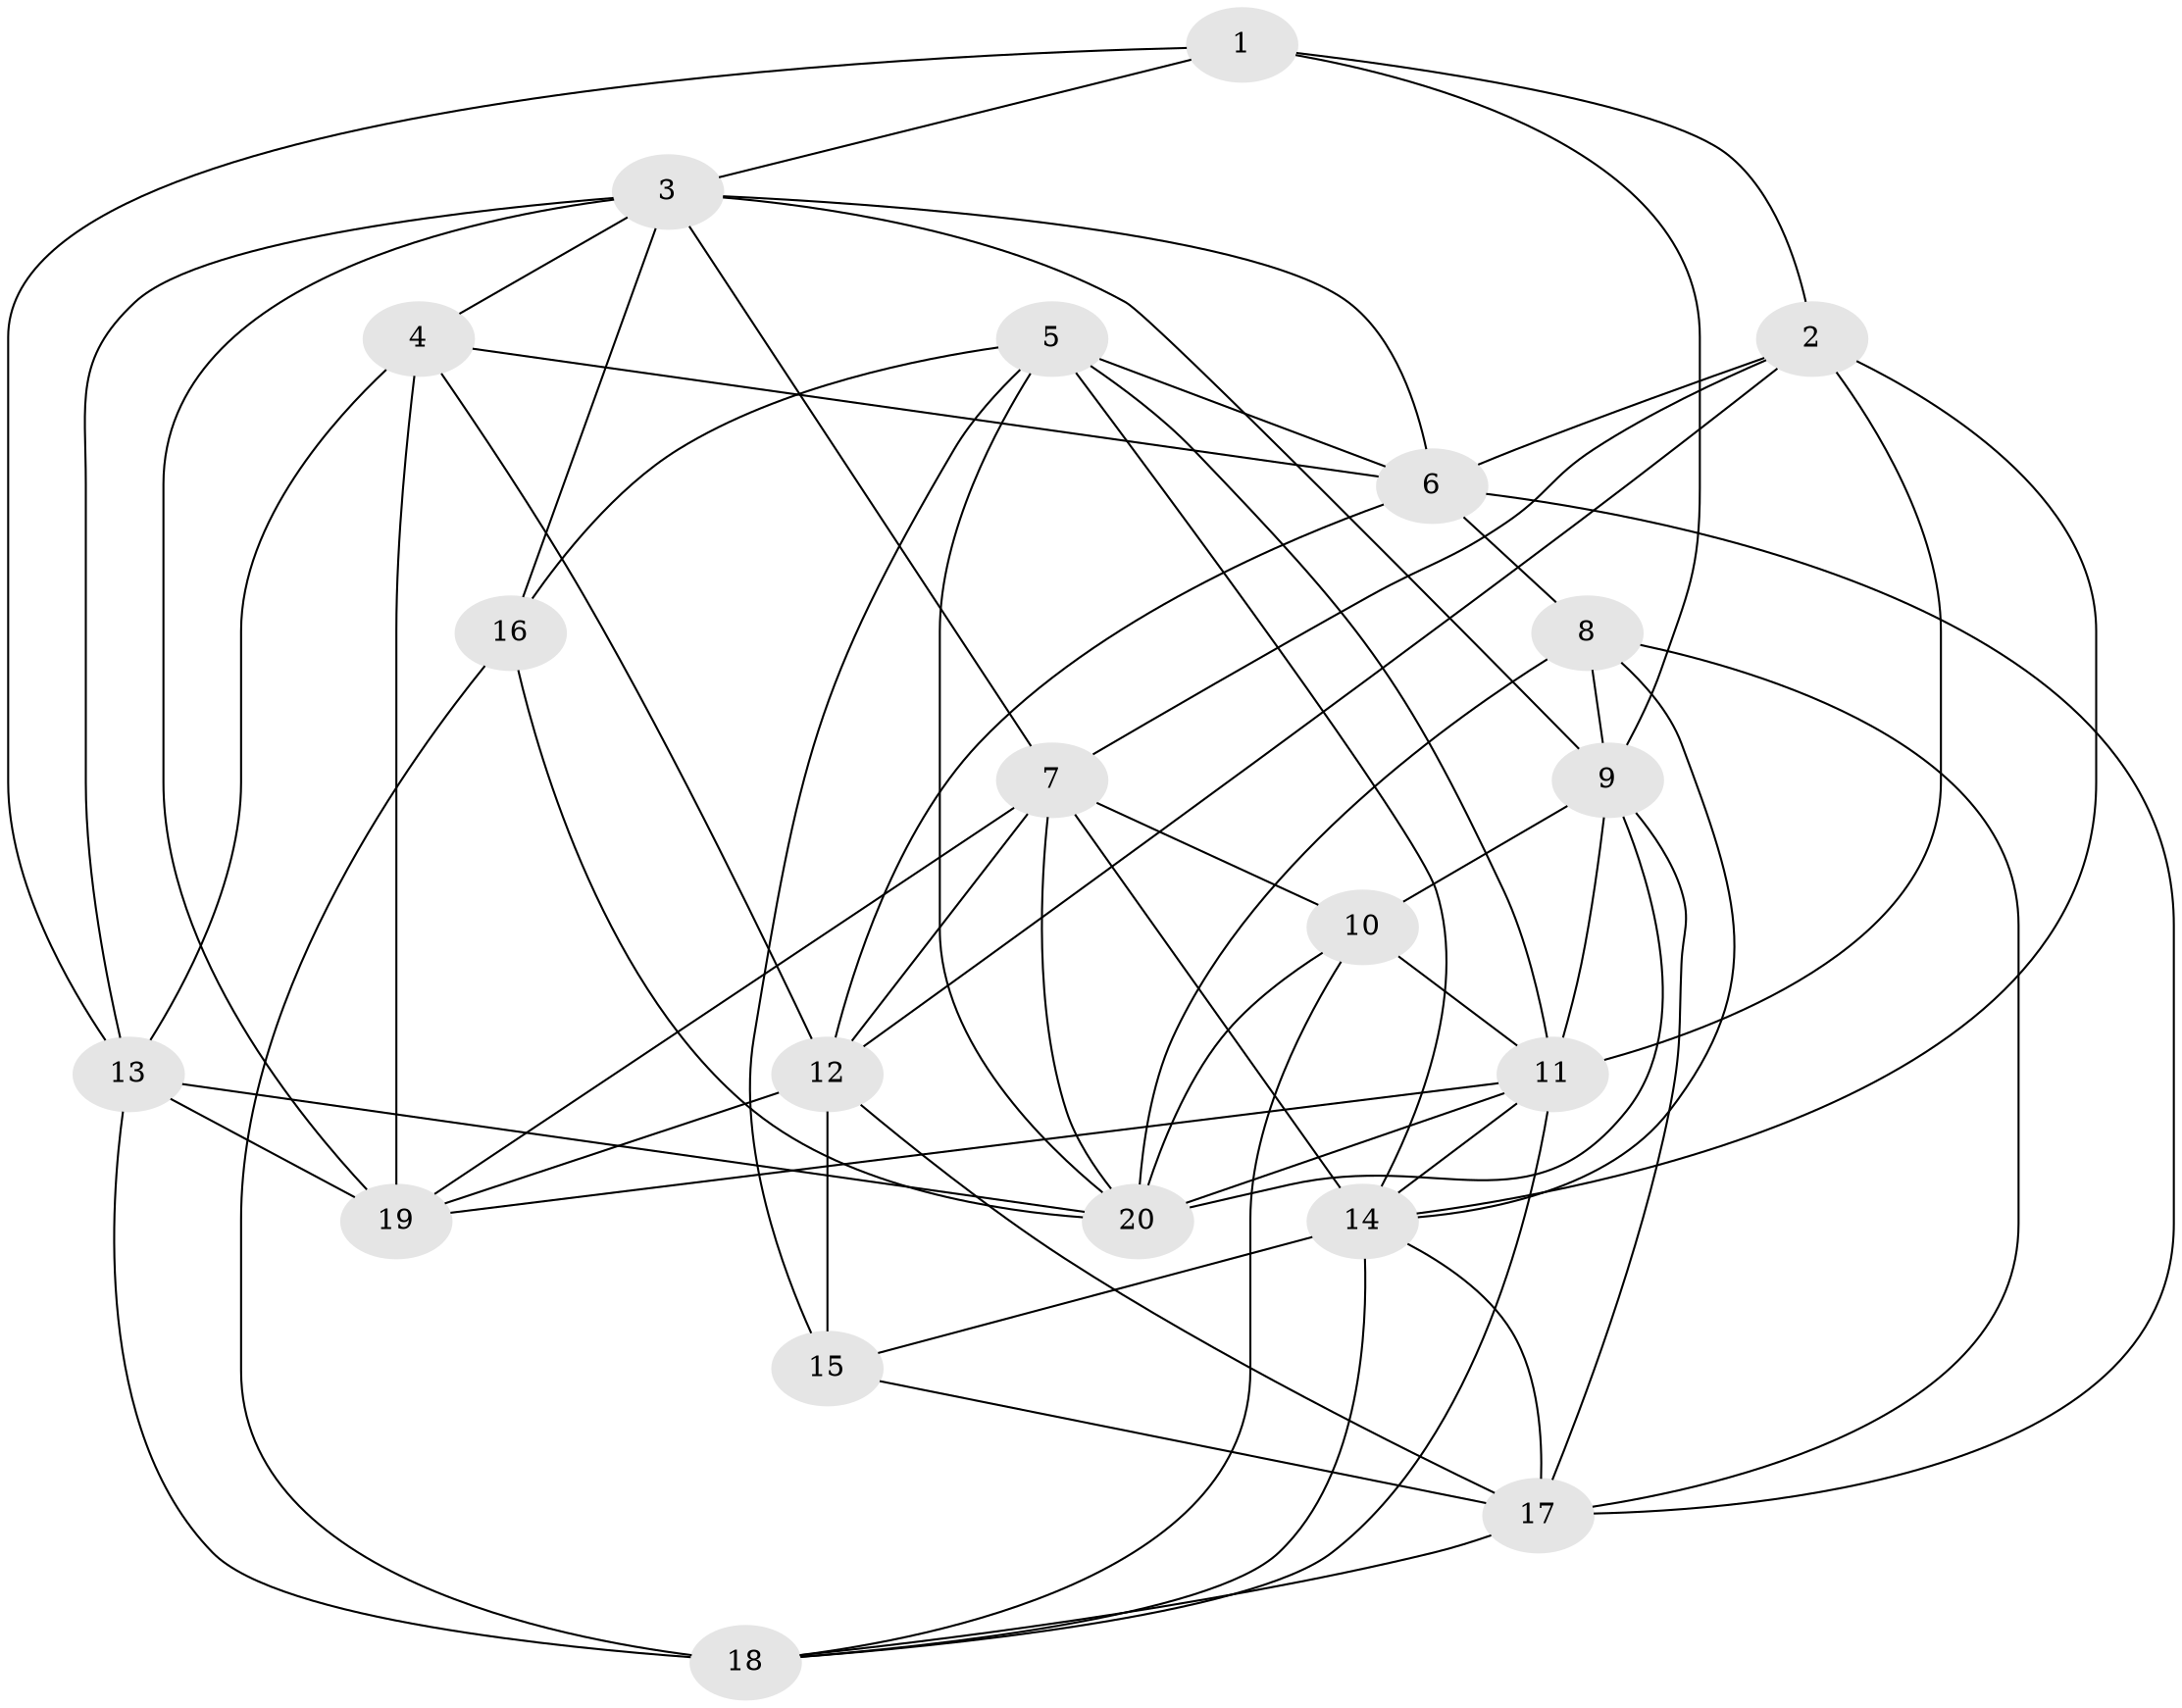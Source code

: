 // original degree distribution, {4: 1.0}
// Generated by graph-tools (version 1.1) at 2025/38/03/04/25 23:38:10]
// undirected, 20 vertices, 62 edges
graph export_dot {
  node [color=gray90,style=filled];
  1;
  2;
  3;
  4;
  5;
  6;
  7;
  8;
  9;
  10;
  11;
  12;
  13;
  14;
  15;
  16;
  17;
  18;
  19;
  20;
  1 -- 2 [weight=1.0];
  1 -- 3 [weight=1.0];
  1 -- 9 [weight=1.0];
  1 -- 13 [weight=1.0];
  2 -- 6 [weight=2.0];
  2 -- 7 [weight=1.0];
  2 -- 11 [weight=1.0];
  2 -- 12 [weight=1.0];
  2 -- 14 [weight=2.0];
  3 -- 4 [weight=1.0];
  3 -- 6 [weight=1.0];
  3 -- 7 [weight=1.0];
  3 -- 9 [weight=1.0];
  3 -- 13 [weight=1.0];
  3 -- 16 [weight=1.0];
  3 -- 19 [weight=1.0];
  4 -- 6 [weight=1.0];
  4 -- 12 [weight=1.0];
  4 -- 13 [weight=1.0];
  4 -- 19 [weight=2.0];
  5 -- 6 [weight=1.0];
  5 -- 11 [weight=1.0];
  5 -- 14 [weight=1.0];
  5 -- 15 [weight=1.0];
  5 -- 16 [weight=1.0];
  5 -- 20 [weight=1.0];
  6 -- 8 [weight=1.0];
  6 -- 12 [weight=1.0];
  6 -- 17 [weight=1.0];
  7 -- 10 [weight=2.0];
  7 -- 12 [weight=1.0];
  7 -- 14 [weight=2.0];
  7 -- 19 [weight=2.0];
  7 -- 20 [weight=1.0];
  8 -- 9 [weight=2.0];
  8 -- 14 [weight=1.0];
  8 -- 17 [weight=1.0];
  8 -- 20 [weight=1.0];
  9 -- 10 [weight=1.0];
  9 -- 11 [weight=1.0];
  9 -- 17 [weight=1.0];
  9 -- 20 [weight=1.0];
  10 -- 11 [weight=1.0];
  10 -- 18 [weight=1.0];
  10 -- 20 [weight=1.0];
  11 -- 14 [weight=1.0];
  11 -- 18 [weight=1.0];
  11 -- 19 [weight=1.0];
  11 -- 20 [weight=1.0];
  12 -- 15 [weight=4.0];
  12 -- 17 [weight=1.0];
  12 -- 19 [weight=1.0];
  13 -- 18 [weight=3.0];
  13 -- 19 [weight=1.0];
  13 -- 20 [weight=1.0];
  14 -- 15 [weight=1.0];
  14 -- 17 [weight=1.0];
  14 -- 18 [weight=1.0];
  15 -- 17 [weight=2.0];
  16 -- 18 [weight=1.0];
  16 -- 20 [weight=1.0];
  17 -- 18 [weight=1.0];
}
